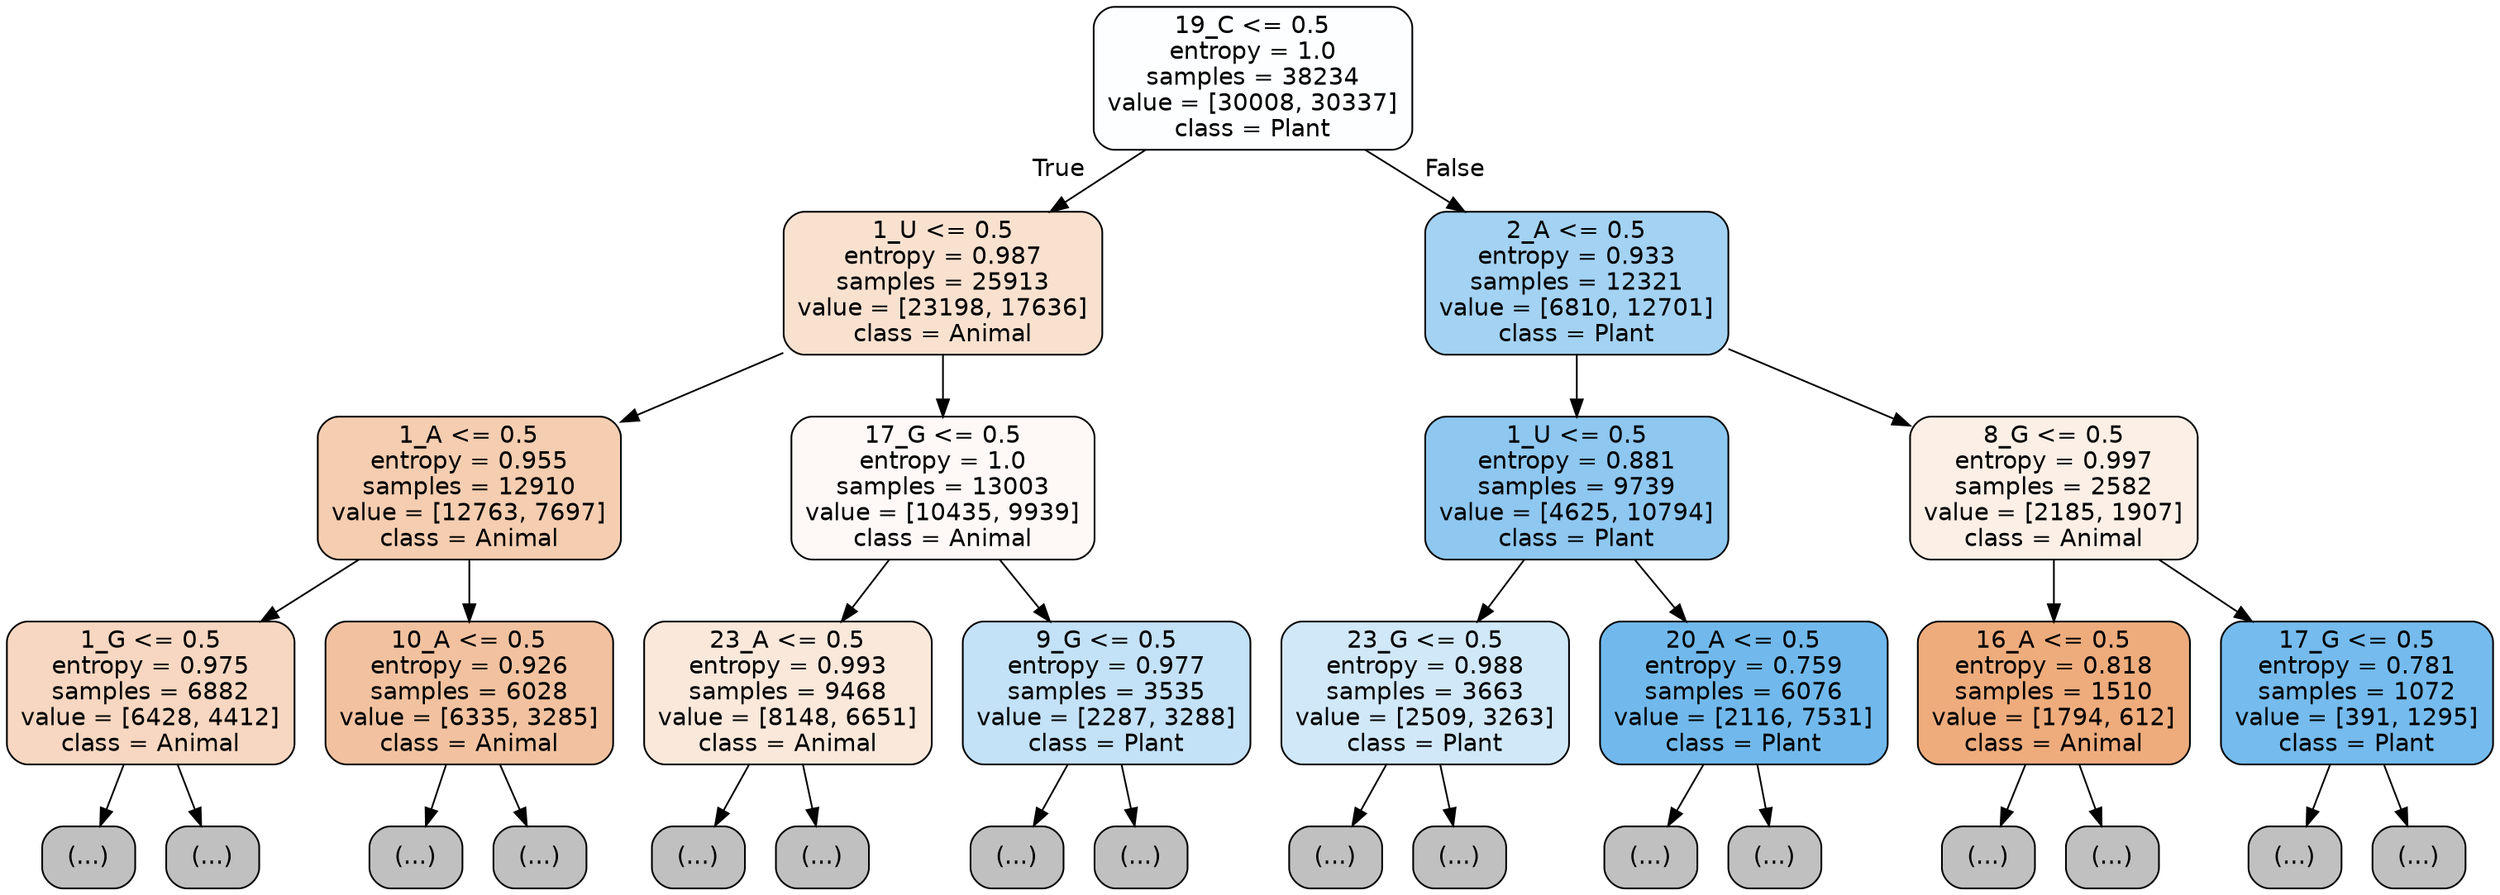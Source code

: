 digraph Tree {
node [shape=box, style="filled, rounded", color="black", fontname="helvetica"] ;
edge [fontname="helvetica"] ;
0 [label="19_C <= 0.5\nentropy = 1.0\nsamples = 38234\nvalue = [30008, 30337]\nclass = Plant", fillcolor="#fdfeff"] ;
1 [label="1_U <= 0.5\nentropy = 0.987\nsamples = 25913\nvalue = [23198, 17636]\nclass = Animal", fillcolor="#f9e1d0"] ;
0 -> 1 [labeldistance=2.5, labelangle=45, headlabel="True"] ;
2 [label="1_A <= 0.5\nentropy = 0.955\nsamples = 12910\nvalue = [12763, 7697]\nclass = Animal", fillcolor="#f5cdb0"] ;
1 -> 2 ;
3 [label="1_G <= 0.5\nentropy = 0.975\nsamples = 6882\nvalue = [6428, 4412]\nclass = Animal", fillcolor="#f7d7c1"] ;
2 -> 3 ;
4 [label="(...)", fillcolor="#C0C0C0"] ;
3 -> 4 ;
2261 [label="(...)", fillcolor="#C0C0C0"] ;
3 -> 2261 ;
4110 [label="10_A <= 0.5\nentropy = 0.926\nsamples = 6028\nvalue = [6335, 3285]\nclass = Animal", fillcolor="#f2c2a0"] ;
2 -> 4110 ;
4111 [label="(...)", fillcolor="#C0C0C0"] ;
4110 -> 4111 ;
6482 [label="(...)", fillcolor="#C0C0C0"] ;
4110 -> 6482 ;
7223 [label="17_G <= 0.5\nentropy = 1.0\nsamples = 13003\nvalue = [10435, 9939]\nclass = Animal", fillcolor="#fef9f6"] ;
1 -> 7223 ;
7224 [label="23_A <= 0.5\nentropy = 0.993\nsamples = 9468\nvalue = [8148, 6651]\nclass = Animal", fillcolor="#fae8db"] ;
7223 -> 7224 ;
7225 [label="(...)", fillcolor="#C0C0C0"] ;
7224 -> 7225 ;
11162 [label="(...)", fillcolor="#C0C0C0"] ;
7224 -> 11162 ;
11341 [label="9_G <= 0.5\nentropy = 0.977\nsamples = 3535\nvalue = [2287, 3288]\nclass = Plant", fillcolor="#c3e1f7"] ;
7223 -> 11341 ;
11342 [label="(...)", fillcolor="#C0C0C0"] ;
11341 -> 11342 ;
12415 [label="(...)", fillcolor="#C0C0C0"] ;
11341 -> 12415 ;
12820 [label="2_A <= 0.5\nentropy = 0.933\nsamples = 12321\nvalue = [6810, 12701]\nclass = Plant", fillcolor="#a3d2f3"] ;
0 -> 12820 [labeldistance=2.5, labelangle=-45, headlabel="False"] ;
12821 [label="1_U <= 0.5\nentropy = 0.881\nsamples = 9739\nvalue = [4625, 10794]\nclass = Plant", fillcolor="#8ec7f0"] ;
12820 -> 12821 ;
12822 [label="23_G <= 0.5\nentropy = 0.988\nsamples = 3663\nvalue = [2509, 3263]\nclass = Plant", fillcolor="#d1e8f9"] ;
12821 -> 12822 ;
12823 [label="(...)", fillcolor="#C0C0C0"] ;
12822 -> 12823 ;
14458 [label="(...)", fillcolor="#C0C0C0"] ;
12822 -> 14458 ;
14533 [label="20_A <= 0.5\nentropy = 0.759\nsamples = 6076\nvalue = [2116, 7531]\nclass = Plant", fillcolor="#71b9ec"] ;
12821 -> 14533 ;
14534 [label="(...)", fillcolor="#C0C0C0"] ;
14533 -> 14534 ;
15651 [label="(...)", fillcolor="#C0C0C0"] ;
14533 -> 15651 ;
16112 [label="8_G <= 0.5\nentropy = 0.997\nsamples = 2582\nvalue = [2185, 1907]\nclass = Animal", fillcolor="#fcefe6"] ;
12820 -> 16112 ;
16113 [label="16_A <= 0.5\nentropy = 0.818\nsamples = 1510\nvalue = [1794, 612]\nclass = Animal", fillcolor="#eeac7d"] ;
16112 -> 16113 ;
16114 [label="(...)", fillcolor="#C0C0C0"] ;
16113 -> 16114 ;
16641 [label="(...)", fillcolor="#C0C0C0"] ;
16113 -> 16641 ;
16802 [label="17_G <= 0.5\nentropy = 0.781\nsamples = 1072\nvalue = [391, 1295]\nclass = Plant", fillcolor="#75bbed"] ;
16112 -> 16802 ;
16803 [label="(...)", fillcolor="#C0C0C0"] ;
16802 -> 16803 ;
16998 [label="(...)", fillcolor="#C0C0C0"] ;
16802 -> 16998 ;
}